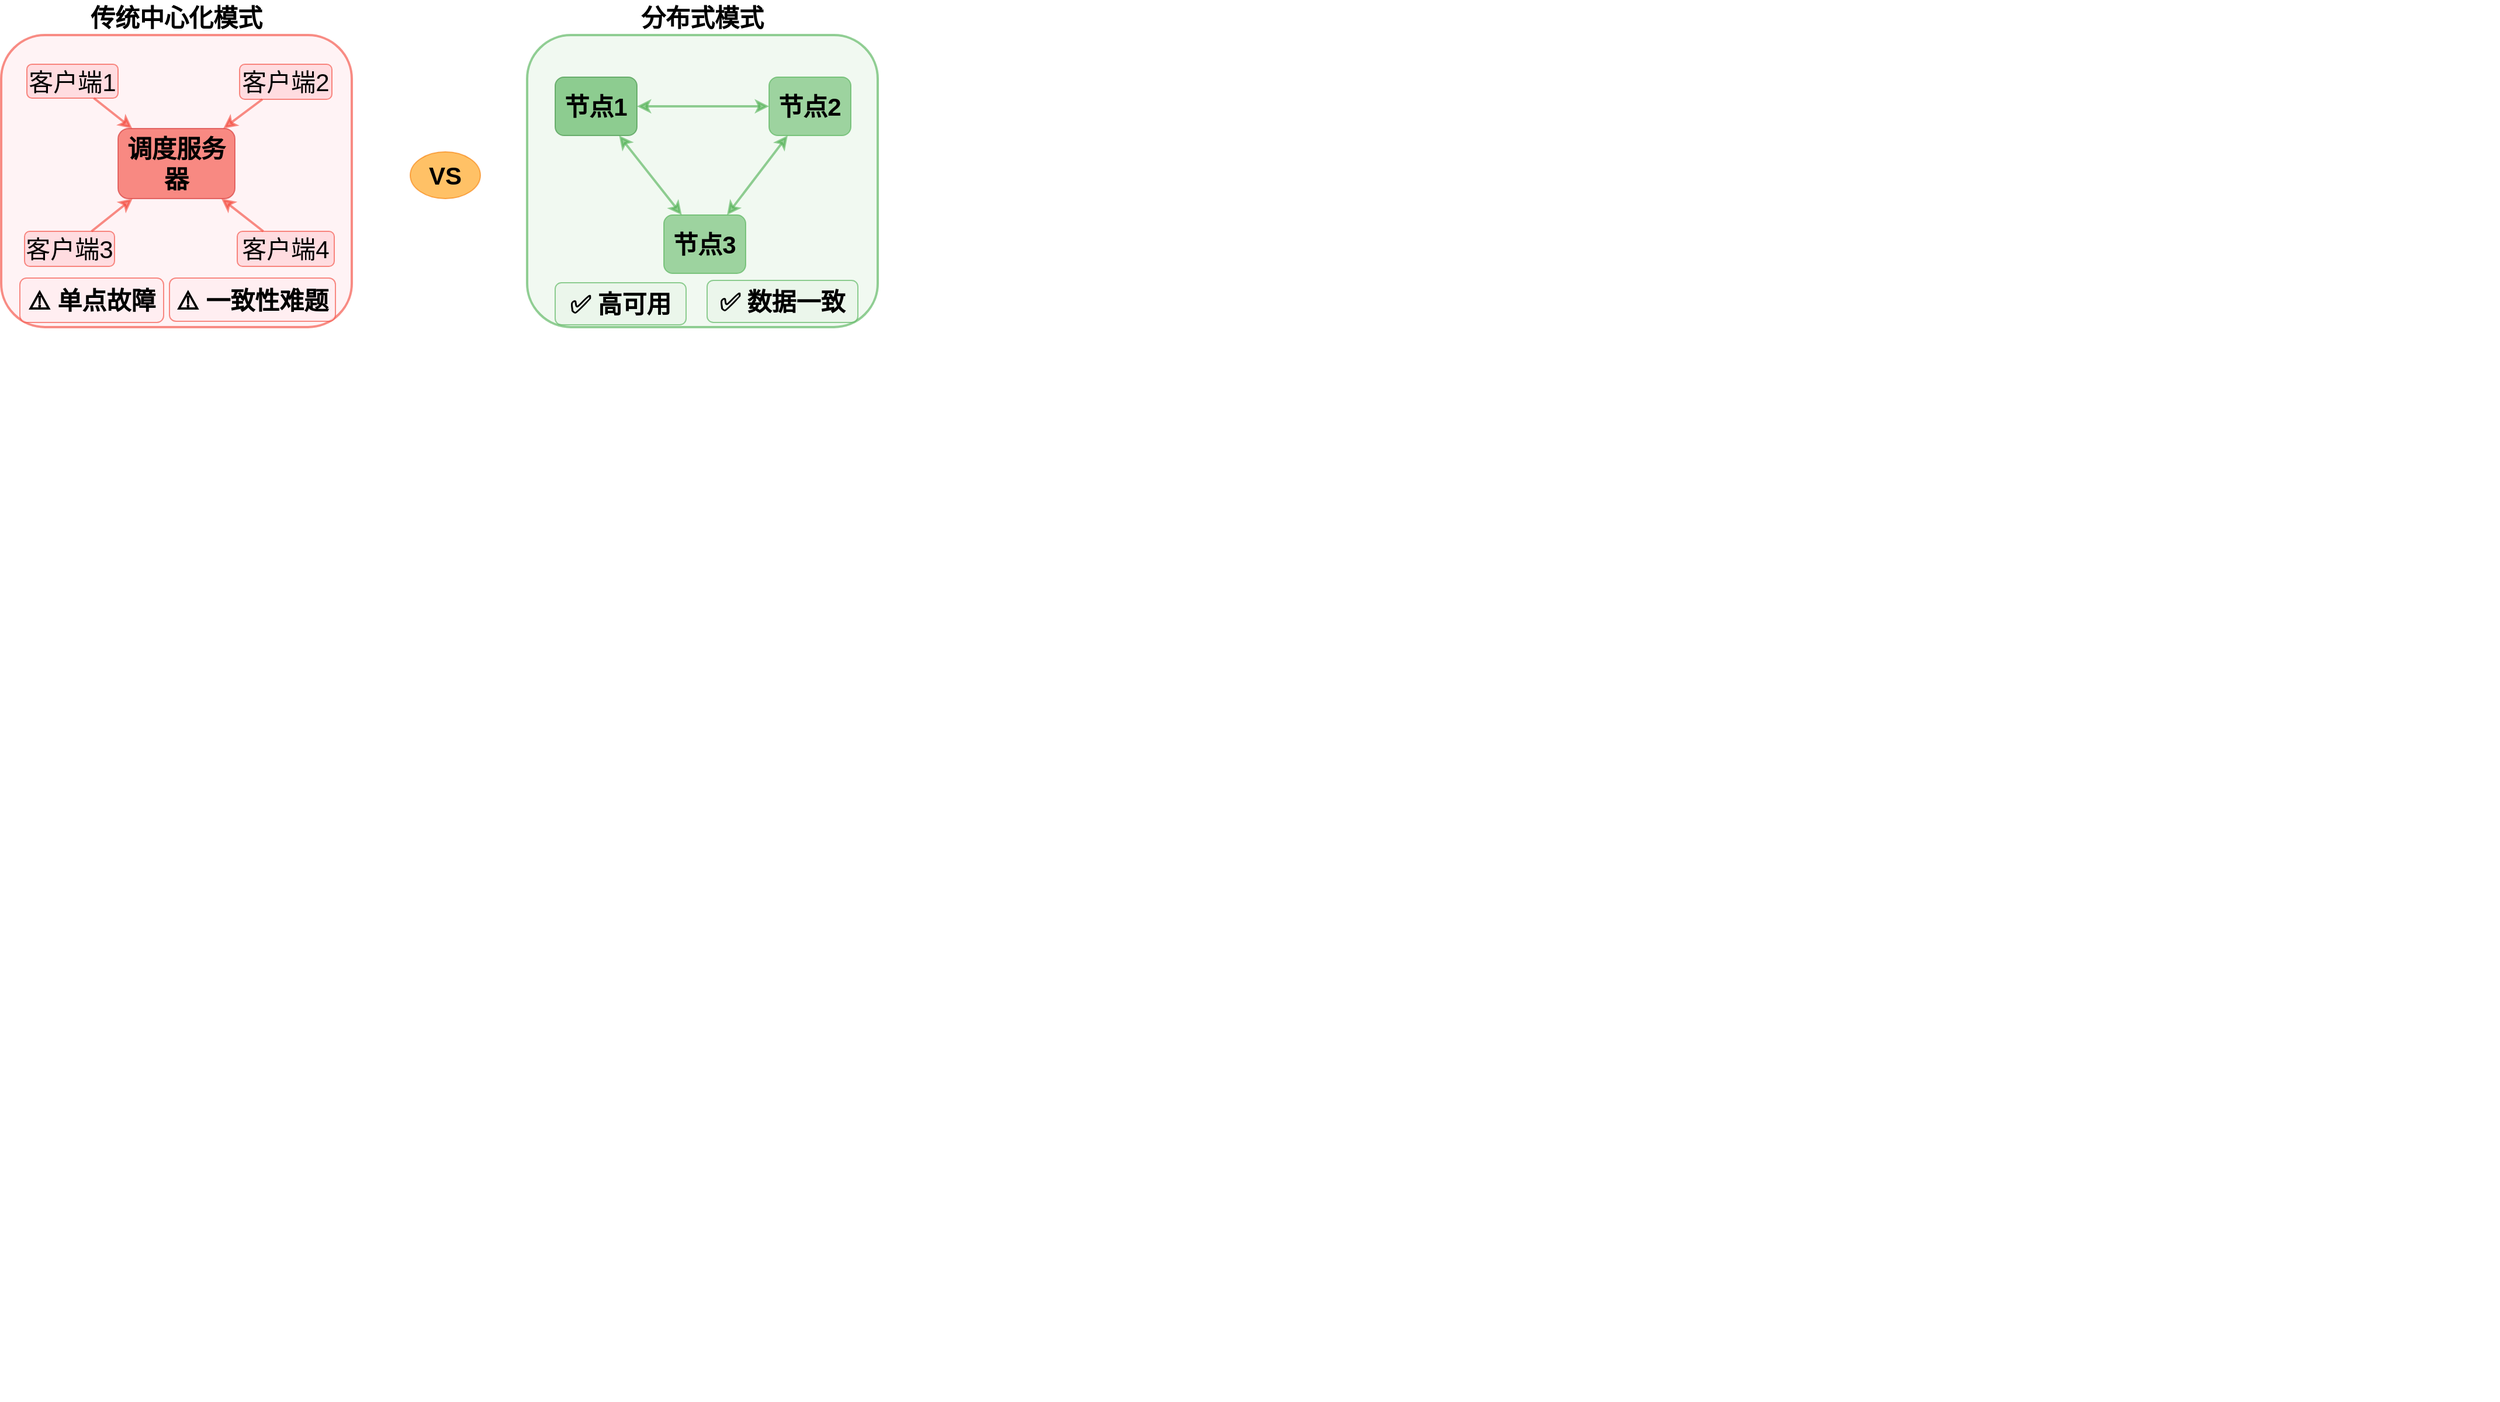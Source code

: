 <mxfile version="27.0.9">
  <diagram name="第 1 页" id="1FyKUF50gnVKBm6TfoI5">
    <mxGraphModel dx="1916" dy="1196" grid="0" gridSize="10" guides="1" tooltips="1" connect="1" arrows="1" fold="1" page="0" pageScale="1" pageWidth="827" pageHeight="1169" math="0" shadow="0">
      <root>
        <mxCell id="0" />
        <mxCell id="1" parent="0" />
        <mxCell id="yjoiWp7i4O6Tfu99-DzN-41" value="" style="rounded=1;whiteSpace=wrap;html=1;fillColor=#ffebee;strokeColor=#f44336;strokeWidth=2;fontSize=21;fontColor=#000000;opacity=60;" vertex="1" parent="1">
          <mxGeometry x="713" y="456" width="300" height="250" as="geometry" />
        </mxCell>
        <mxCell id="yjoiWp7i4O6Tfu99-DzN-42" value="" style="rounded=1;whiteSpace=wrap;html=1;fillColor=#e8f5e8;strokeColor=#4caf50;strokeWidth=2;fontSize=21;fontColor=#000000;opacity=60;" vertex="1" parent="1">
          <mxGeometry x="1163" y="456" width="300" height="250" as="geometry" />
        </mxCell>
        <mxCell id="yjoiWp7i4O6Tfu99-DzN-43" value="传统中心化模式" style="text;html=1;strokeColor=none;fillColor=none;align=center;verticalAlign=middle;whiteSpace=wrap;rounded=0;fontSize=21;fontStyle=1;fontColor=#000000;opacity=60;" vertex="1" parent="1">
          <mxGeometry x="713" y="426" width="300" height="30" as="geometry" />
        </mxCell>
        <mxCell id="yjoiWp7i4O6Tfu99-DzN-44" value="分布式模式" style="text;html=1;strokeColor=none;fillColor=none;align=center;verticalAlign=middle;whiteSpace=wrap;rounded=0;fontSize=21;fontStyle=1;fontColor=#000000;opacity=60;" vertex="1" parent="1">
          <mxGeometry x="1163" y="426" width="300" height="30" as="geometry" />
        </mxCell>
        <mxCell id="yjoiWp7i4O6Tfu99-DzN-45" value="VS" style="ellipse;whiteSpace=wrap;html=1;fillColor=#ff9800;strokeColor=#f57c00;fontSize=21;fontStyle=1;fontColor=#000000;opacity=60;" vertex="1" parent="1">
          <mxGeometry x="1063" y="556" width="60" height="40" as="geometry" />
        </mxCell>
        <mxCell id="yjoiWp7i4O6Tfu99-DzN-46" value="调度服务器" style="rounded=1;whiteSpace=wrap;html=1;fillColor=#f44336;strokeColor=#d32f2f;fontSize=21;fontColor=#000000;fontStyle=1;opacity=60;" vertex="1" parent="1">
          <mxGeometry x="813" y="536" width="100" height="60" as="geometry" />
        </mxCell>
        <mxCell id="yjoiWp7i4O6Tfu99-DzN-47" value="客户端1" style="rounded=1;whiteSpace=wrap;html=1;fillColor=#ffcdd2;strokeColor=#f44336;fontSize=21;fontColor=#000000;opacity=60;" vertex="1" parent="1">
          <mxGeometry x="735" y="481" width="78" height="29" as="geometry" />
        </mxCell>
        <mxCell id="yjoiWp7i4O6Tfu99-DzN-48" value="客户端2" style="rounded=1;whiteSpace=wrap;html=1;fillColor=#ffcdd2;strokeColor=#f44336;fontSize=21;fontColor=#000000;opacity=60;" vertex="1" parent="1">
          <mxGeometry x="917" y="481" width="79" height="30" as="geometry" />
        </mxCell>
        <mxCell id="yjoiWp7i4O6Tfu99-DzN-49" value="客户端3" style="rounded=1;whiteSpace=wrap;html=1;fillColor=#ffcdd2;strokeColor=#f44336;fontSize=21;fontColor=#000000;opacity=60;" vertex="1" parent="1">
          <mxGeometry x="733" y="624" width="77" height="30" as="geometry" />
        </mxCell>
        <mxCell id="yjoiWp7i4O6Tfu99-DzN-50" value="客户端4" style="rounded=1;whiteSpace=wrap;html=1;fillColor=#ffcdd2;strokeColor=#f44336;fontSize=21;fontColor=#000000;opacity=60;" vertex="1" parent="1">
          <mxGeometry x="915" y="624" width="83" height="30" as="geometry" />
        </mxCell>
        <mxCell id="yjoiWp7i4O6Tfu99-DzN-51" value="" style="endArrow=classic;html=1;rounded=0;strokeColor=#f44336;strokeWidth=2;fontSize=21;fontColor=#000000;opacity=60;" edge="1" parent="1" source="yjoiWp7i4O6Tfu99-DzN-47" target="yjoiWp7i4O6Tfu99-DzN-46">
          <mxGeometry width="50" height="50" relative="1" as="geometry">
            <mxPoint x="773" y="516" as="sourcePoint" />
            <mxPoint x="823" y="466" as="targetPoint" />
          </mxGeometry>
        </mxCell>
        <mxCell id="yjoiWp7i4O6Tfu99-DzN-52" value="" style="endArrow=classic;html=1;rounded=0;strokeColor=#f44336;strokeWidth=2;fontSize=21;fontColor=#000000;opacity=60;" edge="1" parent="1" source="yjoiWp7i4O6Tfu99-DzN-48" target="yjoiWp7i4O6Tfu99-DzN-46">
          <mxGeometry width="50" height="50" relative="1" as="geometry">
            <mxPoint x="953" y="516" as="sourcePoint" />
            <mxPoint x="903" y="466" as="targetPoint" />
          </mxGeometry>
        </mxCell>
        <mxCell id="yjoiWp7i4O6Tfu99-DzN-53" value="" style="endArrow=classic;html=1;rounded=0;strokeColor=#f44336;strokeWidth=2;fontSize=21;fontColor=#000000;opacity=60;" edge="1" parent="1" source="yjoiWp7i4O6Tfu99-DzN-49" target="yjoiWp7i4O6Tfu99-DzN-46">
          <mxGeometry width="50" height="50" relative="1" as="geometry">
            <mxPoint x="773" y="636" as="sourcePoint" />
            <mxPoint x="823" y="586" as="targetPoint" />
          </mxGeometry>
        </mxCell>
        <mxCell id="yjoiWp7i4O6Tfu99-DzN-54" value="" style="endArrow=classic;html=1;rounded=0;strokeColor=#f44336;strokeWidth=2;fontSize=21;fontColor=#000000;opacity=60;" edge="1" parent="1" source="yjoiWp7i4O6Tfu99-DzN-50" target="yjoiWp7i4O6Tfu99-DzN-46">
          <mxGeometry width="50" height="50" relative="1" as="geometry">
            <mxPoint x="953" y="636" as="sourcePoint" />
            <mxPoint x="903" y="586" as="targetPoint" />
          </mxGeometry>
        </mxCell>
        <mxCell id="yjoiWp7i4O6Tfu99-DzN-55" value="⚠️ 单点故障" style="text;html=1;strokeColor=#f44336;fillColor=#ffebee;align=center;verticalAlign=middle;whiteSpace=wrap;rounded=1;fontSize=21;fontColor=#000000;fontStyle=1;opacity=60;" vertex="1" parent="1">
          <mxGeometry x="729" y="664" width="123" height="38" as="geometry" />
        </mxCell>
        <mxCell id="yjoiWp7i4O6Tfu99-DzN-56" value="⚠️ 一致性难题" style="text;html=1;strokeColor=#f44336;fillColor=#ffebee;align=center;verticalAlign=middle;whiteSpace=wrap;rounded=1;fontSize=21;fontColor=#000000;fontStyle=1;opacity=60;" vertex="1" parent="1">
          <mxGeometry x="857" y="664" width="142" height="37" as="geometry" />
        </mxCell>
        <mxCell id="yjoiWp7i4O6Tfu99-DzN-57" value="节点1" style="rounded=1;whiteSpace=wrap;html=1;fillColor=#4caf50;strokeColor=#388e3c;fontSize=21;fontColor=#000000;fontStyle=1;opacity=60;" vertex="1" parent="1">
          <mxGeometry x="1187" y="492" width="70" height="50" as="geometry" />
        </mxCell>
        <mxCell id="yjoiWp7i4O6Tfu99-DzN-58" value="节点2" style="rounded=1;whiteSpace=wrap;html=1;fillColor=#66bb6a;strokeColor=#4caf50;fontSize=21;fontColor=#000000;fontStyle=1;opacity=60;" vertex="1" parent="1">
          <mxGeometry x="1370" y="492" width="70" height="50" as="geometry" />
        </mxCell>
        <mxCell id="yjoiWp7i4O6Tfu99-DzN-59" value="节点3" style="rounded=1;whiteSpace=wrap;html=1;fillColor=#66bb6a;strokeColor=#4caf50;fontSize=21;fontColor=#000000;fontStyle=1;opacity=60;" vertex="1" parent="1">
          <mxGeometry x="1280" y="610" width="70" height="50" as="geometry" />
        </mxCell>
        <mxCell id="yjoiWp7i4O6Tfu99-DzN-64" value="" style="endArrow=classic;startArrow=classic;html=1;rounded=0;strokeColor=#4caf50;strokeWidth=2;fontSize=21;fontColor=#000000;opacity=60;" edge="1" parent="1" source="yjoiWp7i4O6Tfu99-DzN-57" target="yjoiWp7i4O6Tfu99-DzN-58">
          <mxGeometry width="50" height="50" relative="1" as="geometry">
            <mxPoint x="1283" y="531" as="sourcePoint" />
            <mxPoint x="1333" y="481" as="targetPoint" />
          </mxGeometry>
        </mxCell>
        <mxCell id="yjoiWp7i4O6Tfu99-DzN-65" value="" style="endArrow=classic;startArrow=classic;html=1;rounded=0;strokeColor=#4caf50;strokeWidth=2;fontSize=21;fontColor=#000000;opacity=60;" edge="1" parent="1" source="yjoiWp7i4O6Tfu99-DzN-57" target="yjoiWp7i4O6Tfu99-DzN-59">
          <mxGeometry width="50" height="50" relative="1" as="geometry">
            <mxPoint x="1248" y="556" as="sourcePoint" />
            <mxPoint x="1298" y="506" as="targetPoint" />
          </mxGeometry>
        </mxCell>
        <mxCell id="yjoiWp7i4O6Tfu99-DzN-66" value="" style="endArrow=classic;startArrow=classic;html=1;rounded=0;strokeColor=#4caf50;strokeWidth=2;fontSize=21;fontColor=#000000;opacity=60;" edge="1" parent="1" source="yjoiWp7i4O6Tfu99-DzN-58" target="yjoiWp7i4O6Tfu99-DzN-59">
          <mxGeometry width="50" height="50" relative="1" as="geometry">
            <mxPoint x="1348" y="556" as="sourcePoint" />
            <mxPoint x="1298" y="576" as="targetPoint" />
          </mxGeometry>
        </mxCell>
        <mxCell id="yjoiWp7i4O6Tfu99-DzN-71" value="✅ 高可用" style="text;html=1;strokeColor=#4caf50;fillColor=#e8f5e8;align=center;verticalAlign=middle;whiteSpace=wrap;rounded=1;fontSize=21;fontColor=#000000;fontStyle=1;opacity=60;" vertex="1" parent="1">
          <mxGeometry x="1187" y="668" width="112" height="36" as="geometry" />
        </mxCell>
        <mxCell id="yjoiWp7i4O6Tfu99-DzN-72" value="✅ 数据一致" style="text;html=1;strokeColor=#4caf50;fillColor=#e8f5e8;align=center;verticalAlign=middle;whiteSpace=wrap;rounded=1;fontSize=21;fontColor=#000000;fontStyle=1;opacity=60;" vertex="1" parent="1">
          <mxGeometry x="1317" y="666" width="129" height="36" as="geometry" />
        </mxCell>
        <mxCell id="yjoiWp7i4O6Tfu99-DzN-75" value="" style="fillColor=none;strokeColor=none;" vertex="1" parent="1">
          <mxGeometry x="1309" y="1132" width="1541" height="493" as="geometry" />
        </mxCell>
      </root>
    </mxGraphModel>
  </diagram>
</mxfile>
